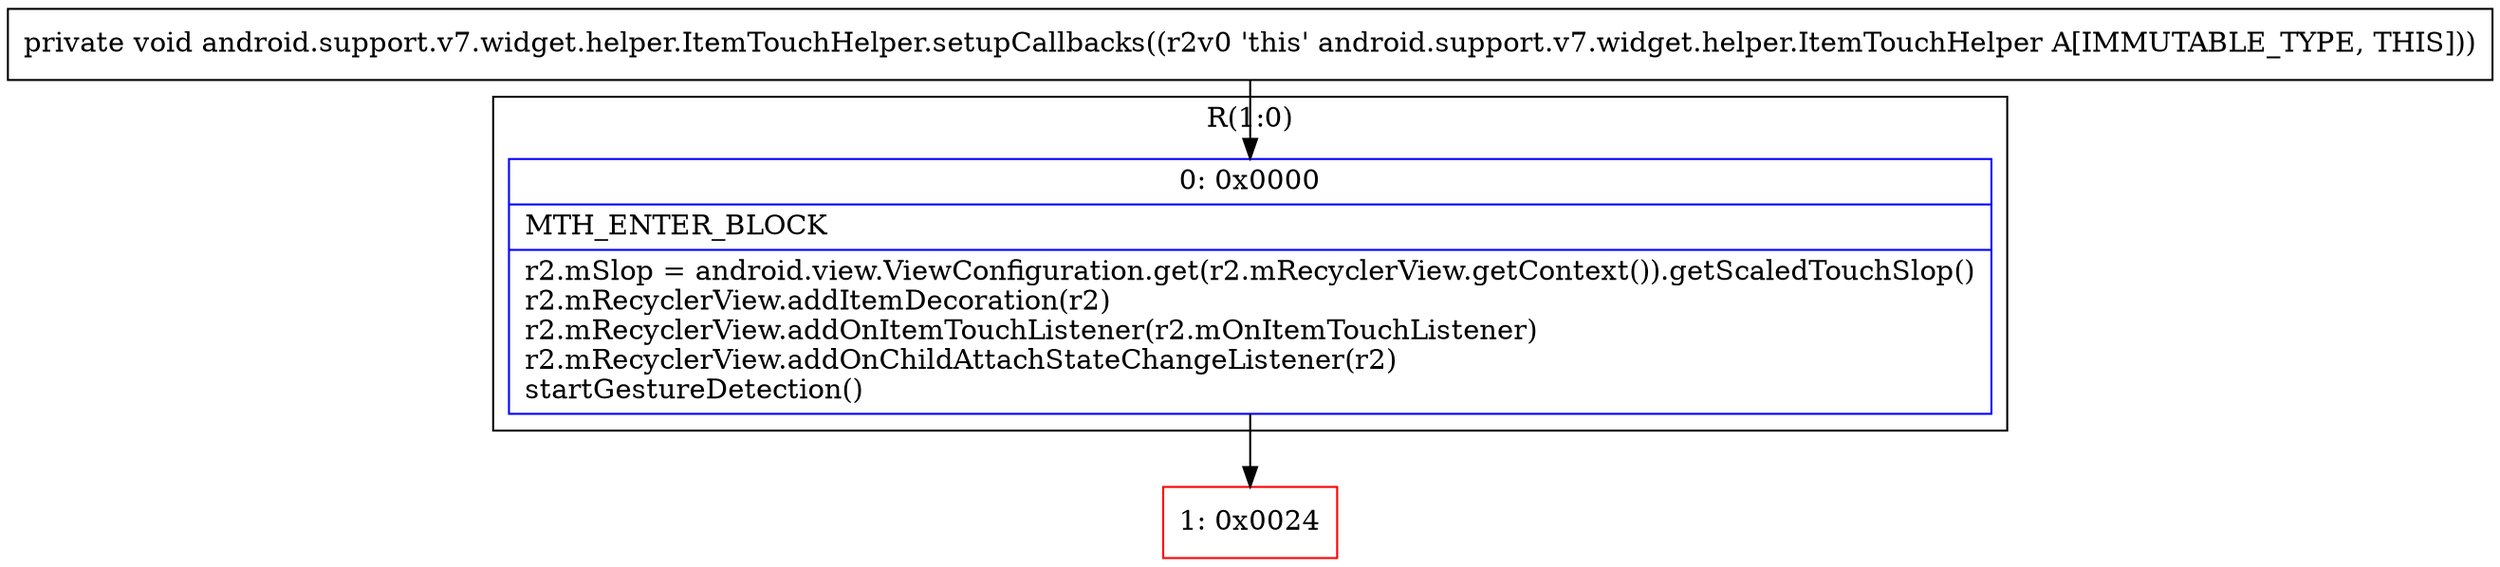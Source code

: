 digraph "CFG forandroid.support.v7.widget.helper.ItemTouchHelper.setupCallbacks()V" {
subgraph cluster_Region_405165647 {
label = "R(1:0)";
node [shape=record,color=blue];
Node_0 [shape=record,label="{0\:\ 0x0000|MTH_ENTER_BLOCK\l|r2.mSlop = android.view.ViewConfiguration.get(r2.mRecyclerView.getContext()).getScaledTouchSlop()\lr2.mRecyclerView.addItemDecoration(r2)\lr2.mRecyclerView.addOnItemTouchListener(r2.mOnItemTouchListener)\lr2.mRecyclerView.addOnChildAttachStateChangeListener(r2)\lstartGestureDetection()\l}"];
}
Node_1 [shape=record,color=red,label="{1\:\ 0x0024}"];
MethodNode[shape=record,label="{private void android.support.v7.widget.helper.ItemTouchHelper.setupCallbacks((r2v0 'this' android.support.v7.widget.helper.ItemTouchHelper A[IMMUTABLE_TYPE, THIS])) }"];
MethodNode -> Node_0;
Node_0 -> Node_1;
}

